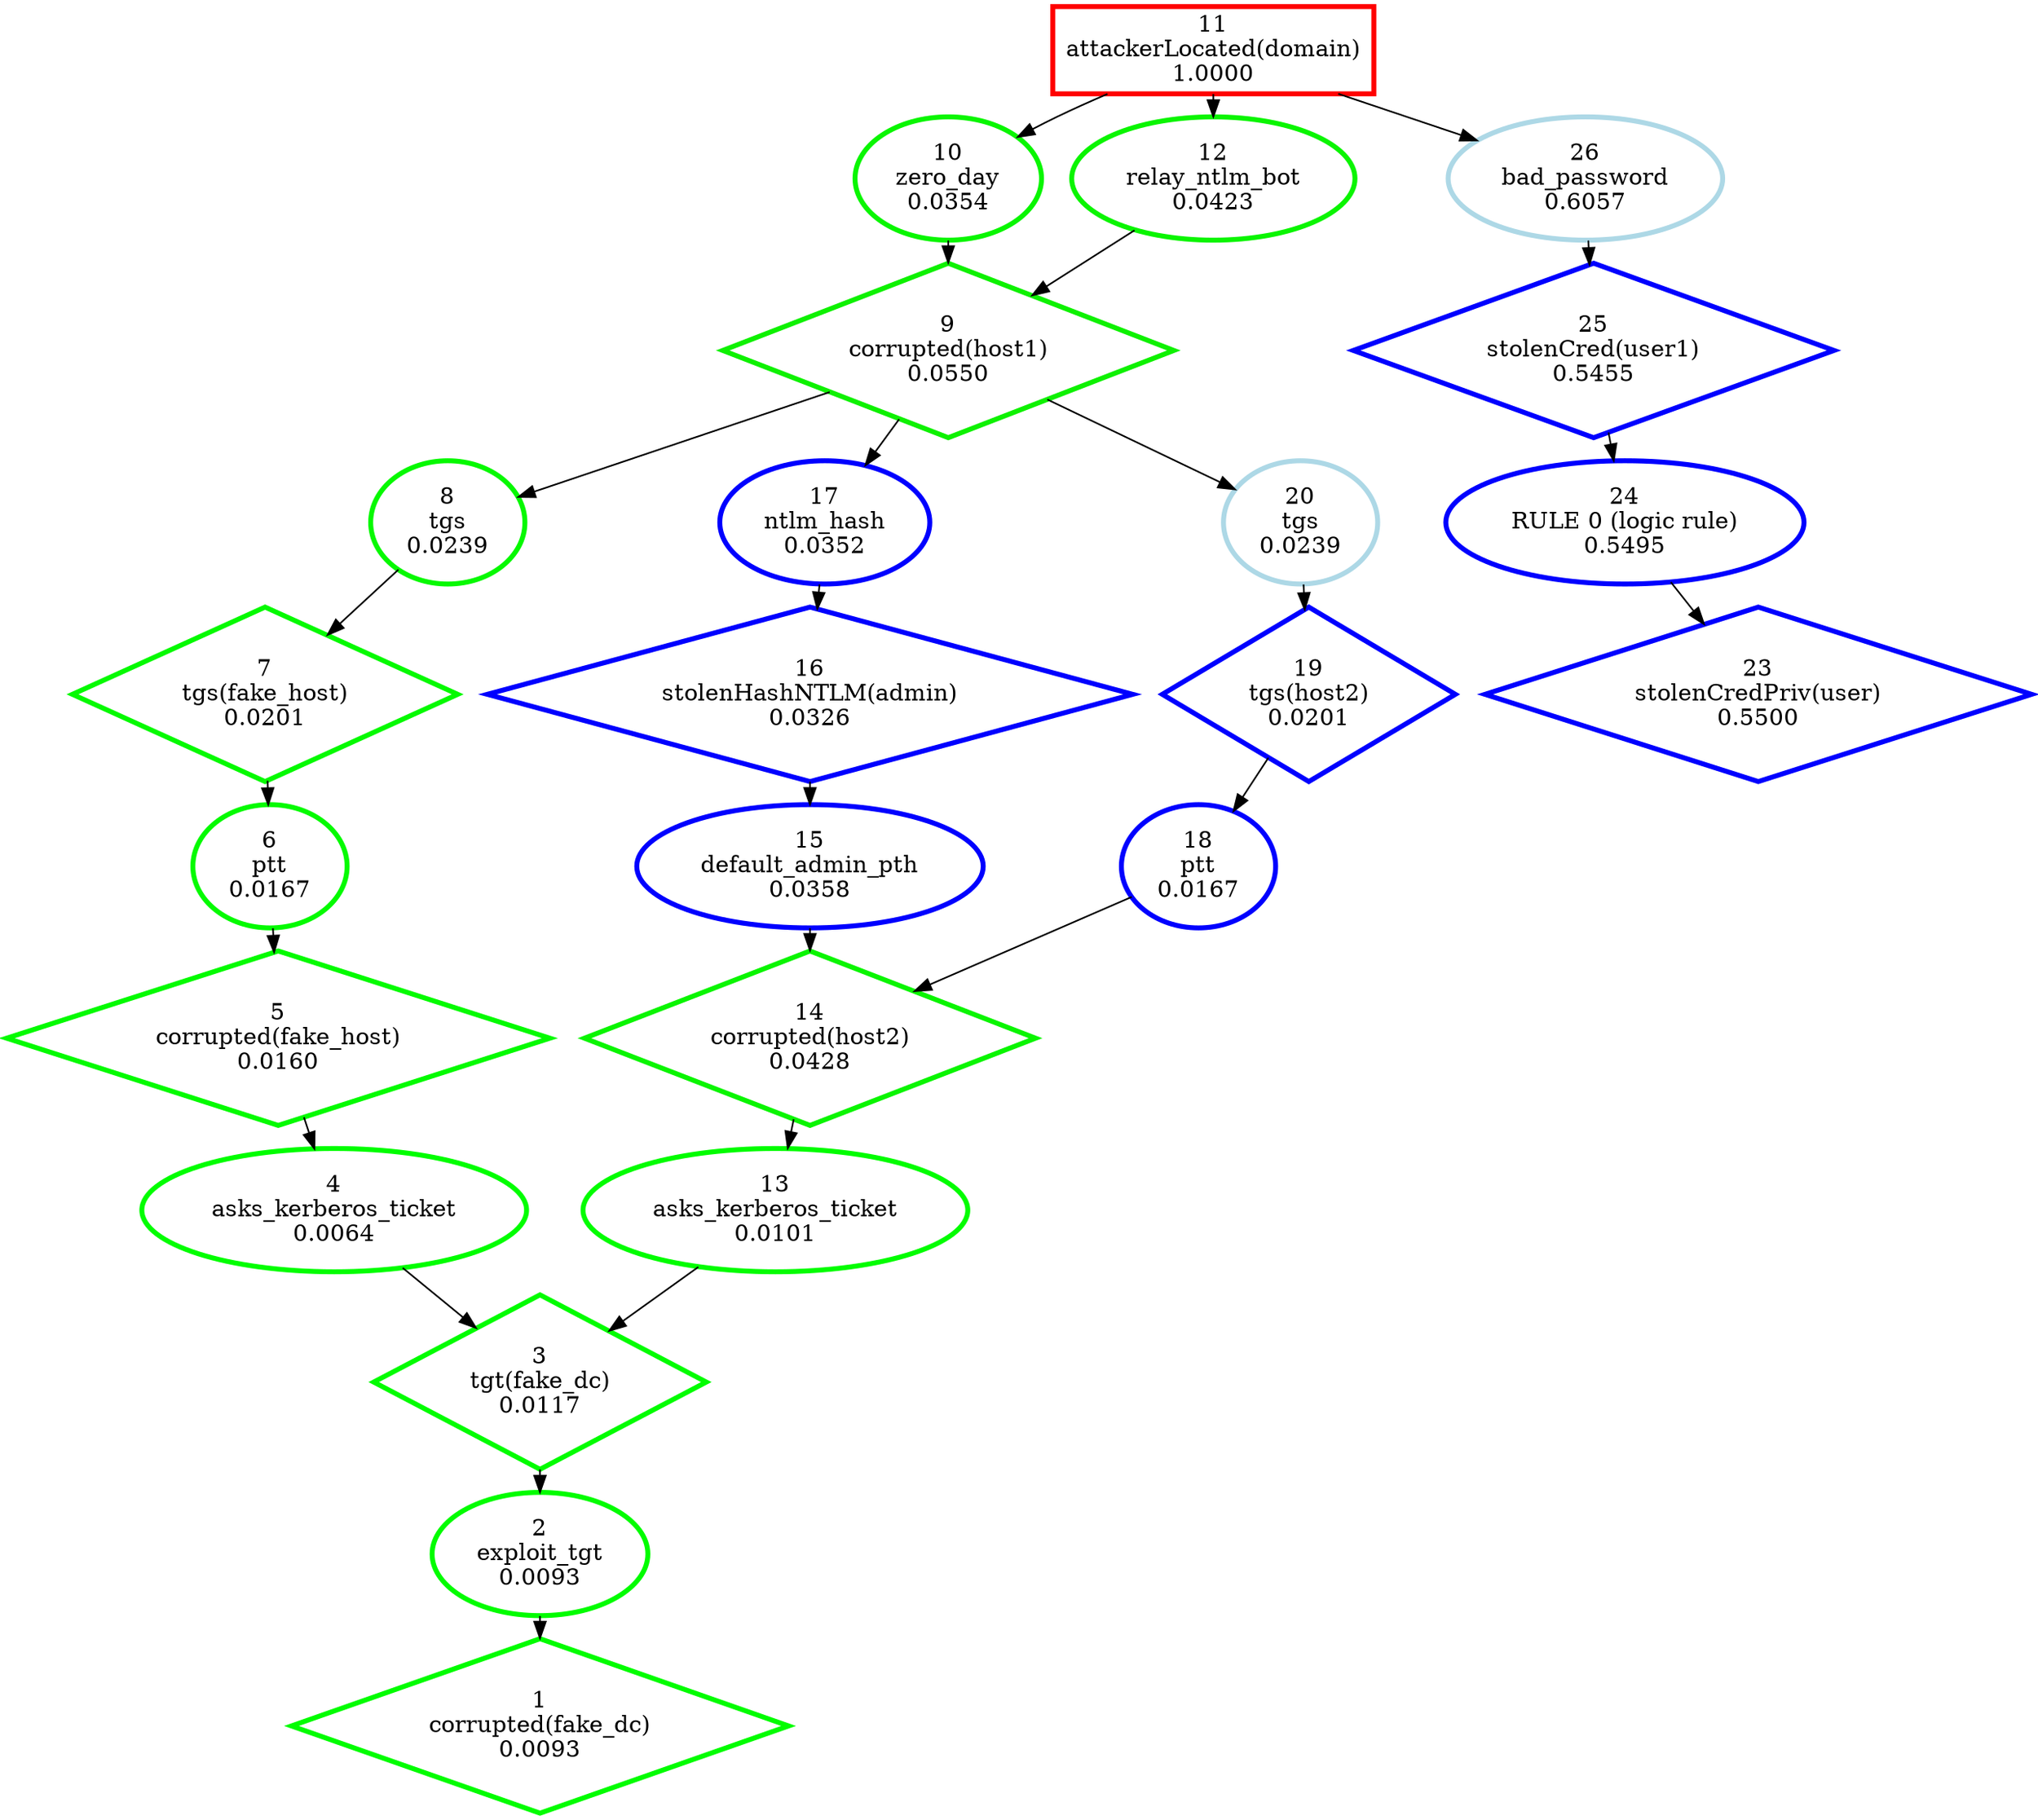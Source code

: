 digraph G {
ranksep=0.2;
  "1" [label="1\ncorrupted(fake_dc)\n0.0093", color="#02FD00", penwidth=3, shape="diamond"];
  "2" [label="2\nexploit_tgt\n0.0093", color="#02FD00", penwidth=3, shape="ellipse"];
  "3" [label="3\ntgt(fake_dc)\n0.0117", color="#02FD00", penwidth=3, shape="diamond"];
  "4" [label="4\nasks_kerberos_ticket\n0.0064", color="#01FE00", penwidth=3, shape="ellipse"];
  "5" [label="5\ncorrupted(fake_host)\n0.0160", color="#04FB00", penwidth=3, shape="diamond"];
  "6" [label="6\nptt\n0.0167", color="#04FB00", penwidth=3, shape="ellipse"];
  "7" [label="7\ntgs(fake_host)\n0.0201", color="#05FA00", penwidth=3, shape="diamond"];
  "8" [label="8\ntgs\n0.0239", color="#06F900", penwidth=3, shape="ellipse"];
  "9" [label="9\ncorrupted(host1)\n0.0550", color="#0EF100", penwidth=3, shape="diamond"];
  "10" [label="10\nzero_day\n0.0354", color="#09F600", penwidth=3, shape="ellipse"];
  "11" [label="11\nattackerLocated(domain)\n1.0000", color="#FF0000", penwidth=3, shape="box"];
  "12" [label="12\nrelay_ntlm_bot\n0.0423", color="#0AF500", penwidth=3, shape="ellipse"];
  "13" [label="13\nasks_kerberos_ticket\n0.0101", color="#02FD00", penwidth=3, shape="ellipse"];
  "14" [label="14\ncorrupted(host2)\n0.0428", color="#0AF500", penwidth=3, shape="diamond"];
  "15" [label="15\ndefault_admin_pth\n0.0358", color="blue", penwidth=3, shape="ellipse"];
  "16" [label="16\nstolenHashNTLM(admin)\n0.0326", color="blue", penwidth=3, shape="diamond"];
  "17" [label="17\nntlm_hash\n0.0352", color="blue", penwidth=3, shape="ellipse"];
  "18" [label="18\nptt\n0.0167", color="blue", penwidth=3, shape="ellipse"];
  "19" [label="19\ntgs(host2)\n0.0201", color="blue", penwidth=3, shape="diamond"];
  "20" [label="20\ntgs\n0.0239", color="lightblue", penwidth=3, shape="ellipse"];
  "23" [label="23\nstolenCredPriv(user)\n0.5500", color="blue", penwidth=3, shape="diamond"];
  "24" [label="24\nRULE 0 (logic rule)\n0.5495", color="blue", penwidth=3, shape="ellipse"];
  "25" [label="25\nstolenCred(user1)\n0.5455", color="blue", penwidth=3, shape="diamond"];
  "26" [label="26\nbad_password\n0.6057", color="lightblue", penwidth=3, shape="ellipse"];
  "11" -> "10";
  "11" -> "12";
  "11" -> "26";
  "10" -> "9";
  "9" -> "8";
  "9" -> "17";
  "9" -> "20";
  "12" -> "9";
  "8" -> "7";
  "7" -> "6";
  "6" -> "5";
  "5" -> "4";
  "4" -> "3";
  "3" -> "2";
  "17" -> "16";
  "16" -> "15";
  "15" -> "14";
  "14" -> "13";
  "20" -> "19";
  "19" -> "18";
  "18" -> "14";
  "13" -> "3";
  "2" -> "1";
  "26" -> "25";
  "25" -> "24";
  "24" -> "23";
}